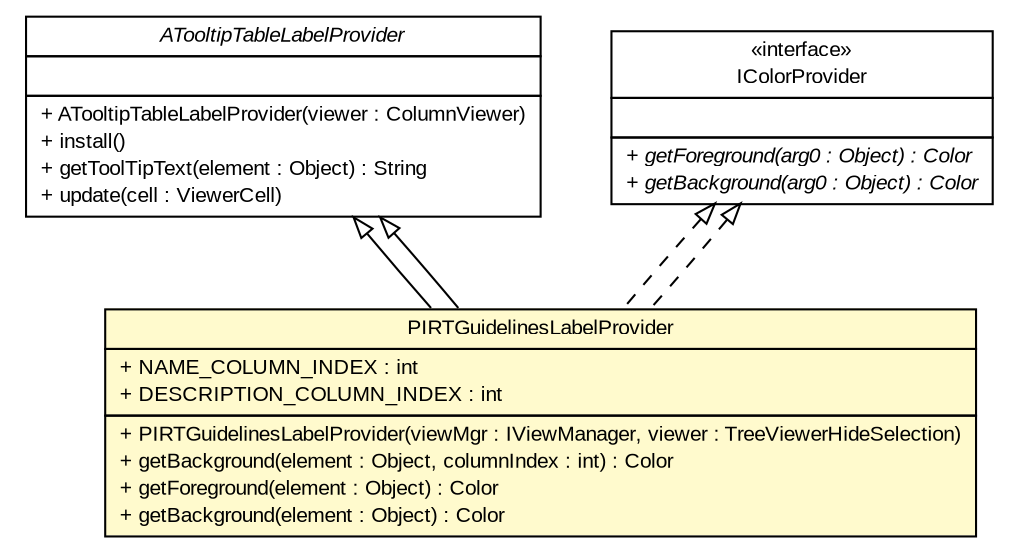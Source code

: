 #!/usr/local/bin/dot
#
# Class diagram 
# Generated by UMLGraph version R5_6-24-gf6e263 (http://www.umlgraph.org/)
#

digraph G {
	edge [fontname="arial",fontsize=10,labelfontname="arial",labelfontsize=10];
	node [fontname="arial",fontsize=10,shape=plaintext];
	nodesep=0.25;
	ranksep=0.5;
	// gov.sandia.cf.parts.ui.pirt.editors.PIRTGuidelinesLabelProvider
	c322839 [label=<<table title="gov.sandia.cf.parts.ui.pirt.editors.PIRTGuidelinesLabelProvider" border="0" cellborder="1" cellspacing="0" cellpadding="2" port="p" bgcolor="lemonChiffon" href="./PIRTGuidelinesLabelProvider.html">
		<tr><td><table border="0" cellspacing="0" cellpadding="1">
<tr><td align="center" balign="center"> PIRTGuidelinesLabelProvider </td></tr>
		</table></td></tr>
		<tr><td><table border="0" cellspacing="0" cellpadding="1">
<tr><td align="left" balign="left"> + NAME_COLUMN_INDEX : int </td></tr>
<tr><td align="left" balign="left"> + DESCRIPTION_COLUMN_INDEX : int </td></tr>
		</table></td></tr>
		<tr><td><table border="0" cellspacing="0" cellpadding="1">
<tr><td align="left" balign="left"> + PIRTGuidelinesLabelProvider(viewMgr : IViewManager, viewer : TreeViewerHideSelection) </td></tr>
<tr><td align="left" balign="left"> + getBackground(element : Object, columnIndex : int) : Color </td></tr>
<tr><td align="left" balign="left"> + getForeground(element : Object) : Color </td></tr>
<tr><td align="left" balign="left"> + getBackground(element : Object) : Color </td></tr>
		</table></td></tr>
		</table>>, URL="./PIRTGuidelinesLabelProvider.html", fontname="arial", fontcolor="black", fontsize=10.0];
	// gov.sandia.cf.parts.viewer.editors.ATooltipTableLabelProvider
	c322890 [label=<<table title="gov.sandia.cf.parts.viewer.editors.ATooltipTableLabelProvider" border="0" cellborder="1" cellspacing="0" cellpadding="2" port="p" href="../../../viewer/editors/ATooltipTableLabelProvider.html">
		<tr><td><table border="0" cellspacing="0" cellpadding="1">
<tr><td align="center" balign="center"><font face="arial italic"> ATooltipTableLabelProvider </font></td></tr>
		</table></td></tr>
		<tr><td><table border="0" cellspacing="0" cellpadding="1">
<tr><td align="left" balign="left">  </td></tr>
		</table></td></tr>
		<tr><td><table border="0" cellspacing="0" cellpadding="1">
<tr><td align="left" balign="left"> + ATooltipTableLabelProvider(viewer : ColumnViewer) </td></tr>
<tr><td align="left" balign="left"> + install() </td></tr>
<tr><td align="left" balign="left"> + getToolTipText(element : Object) : String </td></tr>
<tr><td align="left" balign="left"> + update(cell : ViewerCell) </td></tr>
		</table></td></tr>
		</table>>, URL="../../../viewer/editors/ATooltipTableLabelProvider.html", fontname="arial", fontcolor="black", fontsize=10.0];
	//gov.sandia.cf.parts.ui.pirt.editors.PIRTGuidelinesLabelProvider extends gov.sandia.cf.parts.viewer.editors.ATooltipTableLabelProvider
	c322890:p -> c322839:p [dir=back,arrowtail=empty];
	//gov.sandia.cf.parts.ui.pirt.editors.PIRTGuidelinesLabelProvider implements org.eclipse.jface.viewers.IColorProvider
	c322980:p -> c322839:p [dir=back,arrowtail=empty,style=dashed];
	//gov.sandia.cf.parts.ui.pirt.editors.PIRTGuidelinesLabelProvider extends gov.sandia.cf.parts.viewer.editors.ATooltipTableLabelProvider
	c322890:p -> c322839:p [dir=back,arrowtail=empty];
	//gov.sandia.cf.parts.ui.pirt.editors.PIRTGuidelinesLabelProvider implements org.eclipse.jface.viewers.IColorProvider
	c322980:p -> c322839:p [dir=back,arrowtail=empty,style=dashed];
	// org.eclipse.jface.viewers.IColorProvider
	c322980 [label=<<table title="org.eclipse.jface.viewers.IColorProvider" border="0" cellborder="1" cellspacing="0" cellpadding="2" port="p" href="http://java.sun.com/j2se/1.4.2/docs/api/org/eclipse/jface/viewers/IColorProvider.html">
		<tr><td><table border="0" cellspacing="0" cellpadding="1">
<tr><td align="center" balign="center"> &#171;interface&#187; </td></tr>
<tr><td align="center" balign="center"> IColorProvider </td></tr>
		</table></td></tr>
		<tr><td><table border="0" cellspacing="0" cellpadding="1">
<tr><td align="left" balign="left">  </td></tr>
		</table></td></tr>
		<tr><td><table border="0" cellspacing="0" cellpadding="1">
<tr><td align="left" balign="left"><font face="arial italic" point-size="10.0"> + getForeground(arg0 : Object) : Color </font></td></tr>
<tr><td align="left" balign="left"><font face="arial italic" point-size="10.0"> + getBackground(arg0 : Object) : Color </font></td></tr>
		</table></td></tr>
		</table>>, URL="http://java.sun.com/j2se/1.4.2/docs/api/org/eclipse/jface/viewers/IColorProvider.html", fontname="arial", fontcolor="black", fontsize=10.0];
}

